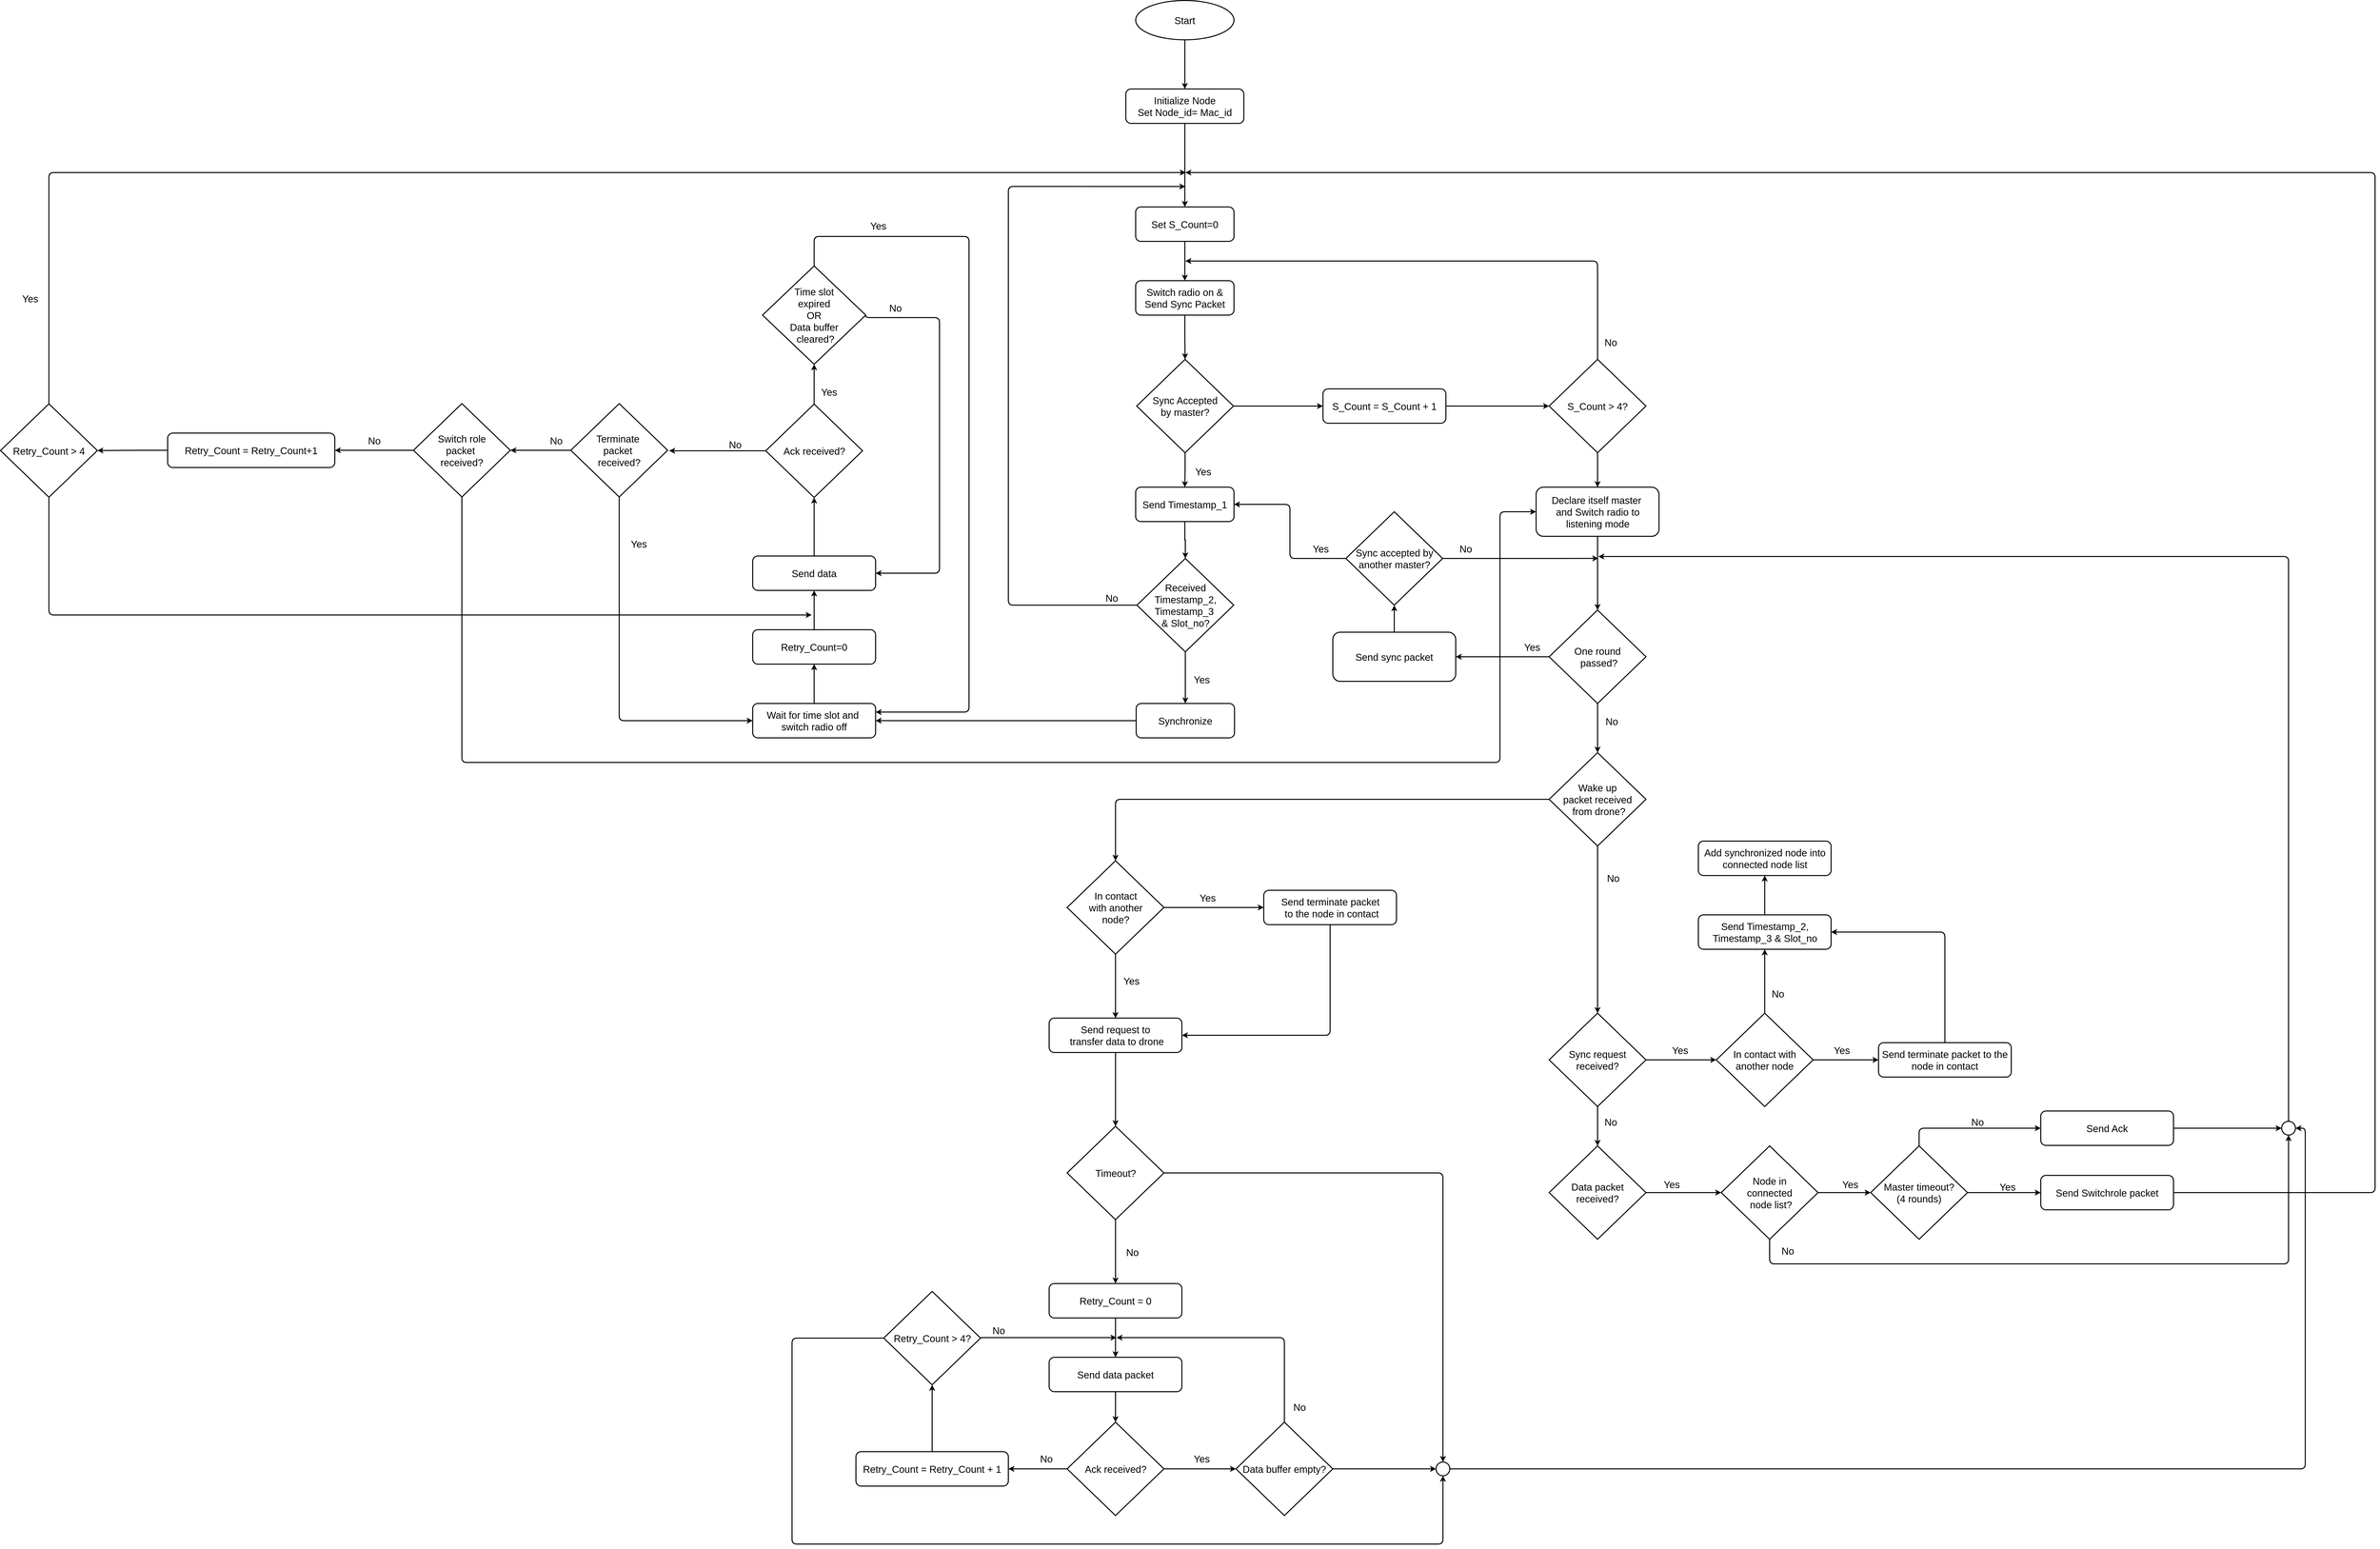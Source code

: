 <mxfile version="13.0.6" type="device"><diagram id="C5RBs43oDa-KdzZeNtuy" name="Page-1"><mxGraphModel dx="8268" dy="4409" grid="1" gridSize="10" guides="1" tooltips="1" connect="1" arrows="1" fold="1" page="1" pageScale="1" pageWidth="827" pageHeight="1169" math="0" shadow="0"><root><mxCell id="WIyWlLk6GJQsqaUBKTNV-0"/><mxCell id="WIyWlLk6GJQsqaUBKTNV-1" parent="WIyWlLk6GJQsqaUBKTNV-0"/><mxCell id="lYRoLTECmSZ8CpcVwoX6-10" style="edgeStyle=orthogonalEdgeStyle;rounded=0;orthogonalLoop=1;jettySize=auto;html=1;exitX=0.5;exitY=1;exitDx=0;exitDy=0;strokeWidth=2;fontSize=20;" edge="1" parent="WIyWlLk6GJQsqaUBKTNV-1" source="lYRoLTECmSZ8CpcVwoX6-0" target="lYRoLTECmSZ8CpcVwoX6-1"><mxGeometry relative="1" as="geometry"/></mxCell><mxCell id="lYRoLTECmSZ8CpcVwoX6-0" value="Start" style="ellipse;whiteSpace=wrap;html=1;fontSize=20;strokeWidth=2;" vertex="1" parent="WIyWlLk6GJQsqaUBKTNV-1"><mxGeometry x="159" y="-170" width="200" height="80" as="geometry"/></mxCell><mxCell id="lYRoLTECmSZ8CpcVwoX6-3" value="" style="edgeStyle=orthogonalEdgeStyle;rounded=0;orthogonalLoop=1;jettySize=auto;html=1;strokeWidth=2;fontSize=20;" edge="1" parent="WIyWlLk6GJQsqaUBKTNV-1" source="lYRoLTECmSZ8CpcVwoX6-1" target="lYRoLTECmSZ8CpcVwoX6-2"><mxGeometry relative="1" as="geometry"/></mxCell><mxCell id="lYRoLTECmSZ8CpcVwoX6-1" value="Initialize Node&lt;br&gt;Set Node_id= Mac_id" style="rounded=1;whiteSpace=wrap;html=1;strokeWidth=2;fontSize=20;" vertex="1" parent="WIyWlLk6GJQsqaUBKTNV-1"><mxGeometry x="139" y="10" width="240" height="70" as="geometry"/></mxCell><mxCell id="lYRoLTECmSZ8CpcVwoX6-5" value="" style="edgeStyle=orthogonalEdgeStyle;rounded=0;orthogonalLoop=1;jettySize=auto;html=1;strokeWidth=2;fontSize=20;" edge="1" parent="WIyWlLk6GJQsqaUBKTNV-1" source="lYRoLTECmSZ8CpcVwoX6-2" target="lYRoLTECmSZ8CpcVwoX6-4"><mxGeometry relative="1" as="geometry"/></mxCell><mxCell id="lYRoLTECmSZ8CpcVwoX6-2" value="Set S_Count=0" style="rounded=1;whiteSpace=wrap;html=1;strokeWidth=2;fontSize=20;" vertex="1" parent="WIyWlLk6GJQsqaUBKTNV-1"><mxGeometry x="159" y="250" width="200" height="70" as="geometry"/></mxCell><mxCell id="lYRoLTECmSZ8CpcVwoX6-9" style="edgeStyle=orthogonalEdgeStyle;rounded=0;orthogonalLoop=1;jettySize=auto;html=1;exitX=0.5;exitY=1;exitDx=0;exitDy=0;entryX=0.5;entryY=0;entryDx=0;entryDy=0;strokeWidth=2;fontSize=20;" edge="1" parent="WIyWlLk6GJQsqaUBKTNV-1" source="lYRoLTECmSZ8CpcVwoX6-4" target="lYRoLTECmSZ8CpcVwoX6-6"><mxGeometry relative="1" as="geometry"/></mxCell><mxCell id="lYRoLTECmSZ8CpcVwoX6-4" value="Switch radio on &amp;amp;&lt;br&gt;Send Sync Packet" style="rounded=1;whiteSpace=wrap;html=1;strokeWidth=2;fontSize=20;" vertex="1" parent="WIyWlLk6GJQsqaUBKTNV-1"><mxGeometry x="159" y="400" width="200" height="70" as="geometry"/></mxCell><mxCell id="lYRoLTECmSZ8CpcVwoX6-11" style="edgeStyle=orthogonalEdgeStyle;rounded=0;orthogonalLoop=1;jettySize=auto;html=1;exitX=0.5;exitY=1;exitDx=0;exitDy=0;strokeWidth=2;fontSize=20;" edge="1" parent="WIyWlLk6GJQsqaUBKTNV-1" source="lYRoLTECmSZ8CpcVwoX6-6" target="lYRoLTECmSZ8CpcVwoX6-7"><mxGeometry relative="1" as="geometry"/></mxCell><mxCell id="lYRoLTECmSZ8CpcVwoX6-21" style="edgeStyle=orthogonalEdgeStyle;rounded=1;orthogonalLoop=1;jettySize=auto;html=1;exitX=1;exitY=0.5;exitDx=0;exitDy=0;entryX=0;entryY=0.5;entryDx=0;entryDy=0;strokeWidth=2;fontSize=20;" edge="1" parent="WIyWlLk6GJQsqaUBKTNV-1" source="lYRoLTECmSZ8CpcVwoX6-6" target="lYRoLTECmSZ8CpcVwoX6-20"><mxGeometry relative="1" as="geometry"/></mxCell><mxCell id="lYRoLTECmSZ8CpcVwoX6-6" value="Sync Accepted &lt;br&gt;by master?" style="rhombus;whiteSpace=wrap;html=1;strokeWidth=2;fontSize=20;" vertex="1" parent="WIyWlLk6GJQsqaUBKTNV-1"><mxGeometry x="161" y="560" width="197" height="190" as="geometry"/></mxCell><mxCell id="lYRoLTECmSZ8CpcVwoX6-12" style="edgeStyle=orthogonalEdgeStyle;rounded=0;orthogonalLoop=1;jettySize=auto;html=1;exitX=0.5;exitY=1;exitDx=0;exitDy=0;strokeWidth=2;fontSize=20;" edge="1" parent="WIyWlLk6GJQsqaUBKTNV-1" source="lYRoLTECmSZ8CpcVwoX6-7" target="lYRoLTECmSZ8CpcVwoX6-8"><mxGeometry relative="1" as="geometry"/></mxCell><mxCell id="lYRoLTECmSZ8CpcVwoX6-7" value="Send Timestamp_1" style="rounded=1;whiteSpace=wrap;html=1;strokeWidth=2;fontSize=20;" vertex="1" parent="WIyWlLk6GJQsqaUBKTNV-1"><mxGeometry x="159" y="820" width="200" height="70" as="geometry"/></mxCell><mxCell id="lYRoLTECmSZ8CpcVwoX6-17" style="edgeStyle=orthogonalEdgeStyle;rounded=1;orthogonalLoop=1;jettySize=auto;html=1;exitX=0.5;exitY=1;exitDx=0;exitDy=0;entryX=0.5;entryY=0;entryDx=0;entryDy=0;strokeWidth=2;fontSize=20;" edge="1" parent="WIyWlLk6GJQsqaUBKTNV-1" source="lYRoLTECmSZ8CpcVwoX6-8" target="lYRoLTECmSZ8CpcVwoX6-16"><mxGeometry relative="1" as="geometry"/></mxCell><mxCell id="lYRoLTECmSZ8CpcVwoX6-47" style="edgeStyle=orthogonalEdgeStyle;rounded=1;orthogonalLoop=1;jettySize=auto;html=1;exitX=0;exitY=0.5;exitDx=0;exitDy=0;strokeWidth=2;fontSize=20;" edge="1" parent="WIyWlLk6GJQsqaUBKTNV-1" source="lYRoLTECmSZ8CpcVwoX6-8"><mxGeometry relative="1" as="geometry"><mxPoint x="260" y="208.333" as="targetPoint"/><Array as="points"><mxPoint x="-100" y="1060"/><mxPoint x="-100" y="208"/></Array></mxGeometry></mxCell><mxCell id="lYRoLTECmSZ8CpcVwoX6-8" value="Received Timestamp_2,&lt;br&gt;Timestamp_3&amp;nbsp;&lt;br&gt;&amp;amp; Slot_no?" style="rhombus;whiteSpace=wrap;html=1;strokeWidth=2;fontSize=20;" vertex="1" parent="WIyWlLk6GJQsqaUBKTNV-1"><mxGeometry x="161.5" y="965" width="197" height="190" as="geometry"/></mxCell><mxCell id="lYRoLTECmSZ8CpcVwoX6-14" value="No" style="text;html=1;align=center;verticalAlign=middle;resizable=0;points=[];autosize=1;fontSize=20;" vertex="1" parent="WIyWlLk6GJQsqaUBKTNV-1"><mxGeometry x="90" y="1030" width="40" height="30" as="geometry"/></mxCell><mxCell id="lYRoLTECmSZ8CpcVwoX6-29" style="edgeStyle=orthogonalEdgeStyle;rounded=1;orthogonalLoop=1;jettySize=auto;html=1;exitX=0;exitY=0.5;exitDx=0;exitDy=0;entryX=1;entryY=0.5;entryDx=0;entryDy=0;strokeWidth=2;fontSize=20;" edge="1" parent="WIyWlLk6GJQsqaUBKTNV-1" source="lYRoLTECmSZ8CpcVwoX6-16" target="lYRoLTECmSZ8CpcVwoX6-28"><mxGeometry relative="1" as="geometry"/></mxCell><mxCell id="lYRoLTECmSZ8CpcVwoX6-16" value="Synchronize" style="rounded=1;whiteSpace=wrap;html=1;strokeWidth=2;fontSize=20;" vertex="1" parent="WIyWlLk6GJQsqaUBKTNV-1"><mxGeometry x="160" y="1260" width="200" height="70" as="geometry"/></mxCell><mxCell id="lYRoLTECmSZ8CpcVwoX6-18" value="Yes" style="text;html=1;align=center;verticalAlign=middle;resizable=0;points=[];autosize=1;fontSize=20;" vertex="1" parent="WIyWlLk6GJQsqaUBKTNV-1"><mxGeometry x="268" y="1196" width="50" height="30" as="geometry"/></mxCell><mxCell id="lYRoLTECmSZ8CpcVwoX6-19" value="Yes" style="text;html=1;align=center;verticalAlign=middle;resizable=0;points=[];autosize=1;fontSize=20;" vertex="1" parent="WIyWlLk6GJQsqaUBKTNV-1"><mxGeometry x="271" y="773" width="50" height="30" as="geometry"/></mxCell><mxCell id="lYRoLTECmSZ8CpcVwoX6-23" style="edgeStyle=orthogonalEdgeStyle;rounded=1;orthogonalLoop=1;jettySize=auto;html=1;exitX=1;exitY=0.5;exitDx=0;exitDy=0;strokeWidth=2;fontSize=20;" edge="1" parent="WIyWlLk6GJQsqaUBKTNV-1" source="lYRoLTECmSZ8CpcVwoX6-20" target="lYRoLTECmSZ8CpcVwoX6-22"><mxGeometry relative="1" as="geometry"/></mxCell><mxCell id="lYRoLTECmSZ8CpcVwoX6-20" value="S_Count = S_Count + 1" style="rounded=1;whiteSpace=wrap;html=1;strokeWidth=2;fontSize=20;" vertex="1" parent="WIyWlLk6GJQsqaUBKTNV-1"><mxGeometry x="540" y="620" width="250" height="70" as="geometry"/></mxCell><mxCell id="lYRoLTECmSZ8CpcVwoX6-24" style="edgeStyle=orthogonalEdgeStyle;rounded=1;orthogonalLoop=1;jettySize=auto;html=1;exitX=0.5;exitY=0;exitDx=0;exitDy=0;strokeWidth=2;fontSize=20;" edge="1" parent="WIyWlLk6GJQsqaUBKTNV-1" source="lYRoLTECmSZ8CpcVwoX6-22"><mxGeometry relative="1" as="geometry"><mxPoint x="260" y="360" as="targetPoint"/><Array as="points"><mxPoint x="1099" y="360"/></Array></mxGeometry></mxCell><mxCell id="lYRoLTECmSZ8CpcVwoX6-27" style="edgeStyle=orthogonalEdgeStyle;rounded=1;orthogonalLoop=1;jettySize=auto;html=1;exitX=0.5;exitY=1;exitDx=0;exitDy=0;strokeWidth=2;fontSize=20;" edge="1" parent="WIyWlLk6GJQsqaUBKTNV-1" source="lYRoLTECmSZ8CpcVwoX6-22" target="lYRoLTECmSZ8CpcVwoX6-26"><mxGeometry relative="1" as="geometry"/></mxCell><mxCell id="lYRoLTECmSZ8CpcVwoX6-22" value="S_Count &amp;gt; 4?" style="rhombus;whiteSpace=wrap;html=1;strokeWidth=2;fontSize=20;" vertex="1" parent="WIyWlLk6GJQsqaUBKTNV-1"><mxGeometry x="1000" y="560" width="197" height="190" as="geometry"/></mxCell><mxCell id="lYRoLTECmSZ8CpcVwoX6-25" value="No" style="text;html=1;align=center;verticalAlign=middle;resizable=0;points=[];autosize=1;fontSize=20;" vertex="1" parent="WIyWlLk6GJQsqaUBKTNV-1"><mxGeometry x="1105" y="510" width="40" height="30" as="geometry"/></mxCell><mxCell id="lYRoLTECmSZ8CpcVwoX6-62" style="edgeStyle=orthogonalEdgeStyle;rounded=1;orthogonalLoop=1;jettySize=auto;html=1;exitX=0.5;exitY=1;exitDx=0;exitDy=0;strokeWidth=2;fontSize=20;" edge="1" parent="WIyWlLk6GJQsqaUBKTNV-1" source="lYRoLTECmSZ8CpcVwoX6-26" target="lYRoLTECmSZ8CpcVwoX6-61"><mxGeometry relative="1" as="geometry"/></mxCell><mxCell id="lYRoLTECmSZ8CpcVwoX6-26" value="Declare itself master&amp;nbsp;&lt;br&gt;and Switch radio to listening mode" style="rounded=1;whiteSpace=wrap;html=1;strokeWidth=2;fontSize=20;" vertex="1" parent="WIyWlLk6GJQsqaUBKTNV-1"><mxGeometry x="973.5" y="820" width="250" height="100" as="geometry"/></mxCell><mxCell id="lYRoLTECmSZ8CpcVwoX6-31" value="" style="edgeStyle=orthogonalEdgeStyle;rounded=1;orthogonalLoop=1;jettySize=auto;html=1;strokeWidth=2;fontSize=20;" edge="1" parent="WIyWlLk6GJQsqaUBKTNV-1" source="lYRoLTECmSZ8CpcVwoX6-28" target="lYRoLTECmSZ8CpcVwoX6-30"><mxGeometry relative="1" as="geometry"/></mxCell><mxCell id="lYRoLTECmSZ8CpcVwoX6-28" value="Wait for time slot and&amp;nbsp;&lt;br&gt;switch radio off" style="rounded=1;whiteSpace=wrap;html=1;strokeWidth=2;fontSize=20;" vertex="1" parent="WIyWlLk6GJQsqaUBKTNV-1"><mxGeometry x="-620" y="1260" width="250" height="70" as="geometry"/></mxCell><mxCell id="lYRoLTECmSZ8CpcVwoX6-33" value="" style="edgeStyle=orthogonalEdgeStyle;rounded=1;orthogonalLoop=1;jettySize=auto;html=1;strokeWidth=2;fontSize=20;" edge="1" parent="WIyWlLk6GJQsqaUBKTNV-1" source="lYRoLTECmSZ8CpcVwoX6-30" target="lYRoLTECmSZ8CpcVwoX6-32"><mxGeometry relative="1" as="geometry"/></mxCell><mxCell id="lYRoLTECmSZ8CpcVwoX6-30" value="Retry_Count=0" style="rounded=1;whiteSpace=wrap;html=1;strokeWidth=2;fontSize=20;" vertex="1" parent="WIyWlLk6GJQsqaUBKTNV-1"><mxGeometry x="-620" y="1110" width="250" height="70" as="geometry"/></mxCell><mxCell id="lYRoLTECmSZ8CpcVwoX6-35" style="edgeStyle=orthogonalEdgeStyle;rounded=1;orthogonalLoop=1;jettySize=auto;html=1;exitX=0.5;exitY=0;exitDx=0;exitDy=0;entryX=0.5;entryY=1;entryDx=0;entryDy=0;strokeWidth=2;fontSize=20;" edge="1" parent="WIyWlLk6GJQsqaUBKTNV-1" source="lYRoLTECmSZ8CpcVwoX6-32" target="lYRoLTECmSZ8CpcVwoX6-34"><mxGeometry relative="1" as="geometry"/></mxCell><mxCell id="lYRoLTECmSZ8CpcVwoX6-32" value="Send data" style="rounded=1;whiteSpace=wrap;html=1;strokeWidth=2;fontSize=20;" vertex="1" parent="WIyWlLk6GJQsqaUBKTNV-1"><mxGeometry x="-620" y="960" width="250" height="70" as="geometry"/></mxCell><mxCell id="lYRoLTECmSZ8CpcVwoX6-37" value="" style="edgeStyle=orthogonalEdgeStyle;rounded=1;orthogonalLoop=1;jettySize=auto;html=1;strokeWidth=2;fontSize=20;" edge="1" parent="WIyWlLk6GJQsqaUBKTNV-1" source="lYRoLTECmSZ8CpcVwoX6-34" target="lYRoLTECmSZ8CpcVwoX6-36"><mxGeometry relative="1" as="geometry"/></mxCell><mxCell id="lYRoLTECmSZ8CpcVwoX6-57" style="edgeStyle=orthogonalEdgeStyle;rounded=1;orthogonalLoop=1;jettySize=auto;html=1;exitX=0;exitY=0.5;exitDx=0;exitDy=0;strokeWidth=2;fontSize=20;" edge="1" parent="WIyWlLk6GJQsqaUBKTNV-1" source="lYRoLTECmSZ8CpcVwoX6-34"><mxGeometry relative="1" as="geometry"><mxPoint x="-790" y="746" as="targetPoint"/></mxGeometry></mxCell><mxCell id="lYRoLTECmSZ8CpcVwoX6-34" value="Ack received?" style="rhombus;whiteSpace=wrap;html=1;strokeWidth=2;fontSize=20;" vertex="1" parent="WIyWlLk6GJQsqaUBKTNV-1"><mxGeometry x="-593.5" y="651" width="197" height="190" as="geometry"/></mxCell><mxCell id="lYRoLTECmSZ8CpcVwoX6-42" style="edgeStyle=orthogonalEdgeStyle;rounded=1;orthogonalLoop=1;jettySize=auto;html=1;exitX=1;exitY=0.5;exitDx=0;exitDy=0;entryX=1;entryY=0.5;entryDx=0;entryDy=0;strokeWidth=2;fontSize=20;" edge="1" parent="WIyWlLk6GJQsqaUBKTNV-1" source="lYRoLTECmSZ8CpcVwoX6-36" target="lYRoLTECmSZ8CpcVwoX6-32"><mxGeometry relative="1" as="geometry"><Array as="points"><mxPoint x="-240" y="475"/><mxPoint x="-240" y="995"/></Array></mxGeometry></mxCell><mxCell id="lYRoLTECmSZ8CpcVwoX6-49" style="edgeStyle=orthogonalEdgeStyle;rounded=1;orthogonalLoop=1;jettySize=auto;html=1;exitX=0.5;exitY=0;exitDx=0;exitDy=0;strokeWidth=2;fontSize=20;entryX=1;entryY=0.25;entryDx=0;entryDy=0;" edge="1" parent="WIyWlLk6GJQsqaUBKTNV-1" source="lYRoLTECmSZ8CpcVwoX6-36" target="lYRoLTECmSZ8CpcVwoX6-28"><mxGeometry relative="1" as="geometry"><mxPoint x="30" y="500" as="targetPoint"/><Array as="points"><mxPoint x="-495" y="310"/><mxPoint x="-180" y="310"/><mxPoint x="-180" y="1278"/></Array></mxGeometry></mxCell><mxCell id="lYRoLTECmSZ8CpcVwoX6-36" value="Time slot &lt;br&gt;expired&lt;br&gt;OR&lt;br&gt;Data buffer&lt;br&gt;&amp;nbsp;cleared?" style="rhombus;whiteSpace=wrap;html=1;strokeWidth=2;fontSize=20;" vertex="1" parent="WIyWlLk6GJQsqaUBKTNV-1"><mxGeometry x="-600" y="370" width="210" height="200" as="geometry"/></mxCell><mxCell id="lYRoLTECmSZ8CpcVwoX6-41" style="edgeStyle=orthogonalEdgeStyle;rounded=1;orthogonalLoop=1;jettySize=auto;html=1;exitX=0;exitY=0.5;exitDx=0;exitDy=0;entryX=1;entryY=0.5;entryDx=0;entryDy=0;strokeWidth=2;fontSize=20;" edge="1" parent="WIyWlLk6GJQsqaUBKTNV-1" source="lYRoLTECmSZ8CpcVwoX6-38" target="lYRoLTECmSZ8CpcVwoX6-40"><mxGeometry relative="1" as="geometry"/></mxCell><mxCell id="lYRoLTECmSZ8CpcVwoX6-38" value="Retry_Count = Retry_Count+1" style="rounded=1;whiteSpace=wrap;html=1;strokeWidth=2;fontSize=20;" vertex="1" parent="WIyWlLk6GJQsqaUBKTNV-1"><mxGeometry x="-1810" y="710" width="340" height="70" as="geometry"/></mxCell><mxCell id="lYRoLTECmSZ8CpcVwoX6-51" style="edgeStyle=orthogonalEdgeStyle;rounded=1;orthogonalLoop=1;jettySize=auto;html=1;exitX=0.5;exitY=1;exitDx=0;exitDy=0;strokeWidth=2;fontSize=20;" edge="1" parent="WIyWlLk6GJQsqaUBKTNV-1" source="lYRoLTECmSZ8CpcVwoX6-40"><mxGeometry relative="1" as="geometry"><mxPoint x="-500" y="1080" as="targetPoint"/><Array as="points"><mxPoint x="-2052" y="1080"/></Array></mxGeometry></mxCell><mxCell id="lYRoLTECmSZ8CpcVwoX6-110" style="edgeStyle=orthogonalEdgeStyle;rounded=1;orthogonalLoop=1;jettySize=auto;html=1;exitX=0.5;exitY=0;exitDx=0;exitDy=0;strokeWidth=2;fontSize=20;" edge="1" parent="WIyWlLk6GJQsqaUBKTNV-1" source="lYRoLTECmSZ8CpcVwoX6-40"><mxGeometry relative="1" as="geometry"><mxPoint x="261" y="180" as="targetPoint"/><Array as="points"><mxPoint x="-2052" y="180"/></Array></mxGeometry></mxCell><mxCell id="lYRoLTECmSZ8CpcVwoX6-40" value="Retry_Count &amp;gt; 4" style="rhombus;whiteSpace=wrap;html=1;strokeWidth=2;fontSize=20;" vertex="1" parent="WIyWlLk6GJQsqaUBKTNV-1"><mxGeometry x="-2150" y="650.5" width="197" height="190" as="geometry"/></mxCell><mxCell id="lYRoLTECmSZ8CpcVwoX6-43" value="No" style="text;html=1;align=center;verticalAlign=middle;resizable=0;points=[];autosize=1;fontSize=20;" vertex="1" parent="WIyWlLk6GJQsqaUBKTNV-1"><mxGeometry x="-350" y="440" width="40" height="30" as="geometry"/></mxCell><mxCell id="lYRoLTECmSZ8CpcVwoX6-44" value="Yes" style="text;html=1;align=center;verticalAlign=middle;resizable=0;points=[];autosize=1;fontSize=20;" vertex="1" parent="WIyWlLk6GJQsqaUBKTNV-1"><mxGeometry x="-490" y="611" width="50" height="30" as="geometry"/></mxCell><mxCell id="lYRoLTECmSZ8CpcVwoX6-45" value="No" style="text;html=1;align=center;verticalAlign=middle;resizable=0;points=[];autosize=1;fontSize=20;" vertex="1" parent="WIyWlLk6GJQsqaUBKTNV-1"><mxGeometry x="-676" y="718" width="40" height="30" as="geometry"/></mxCell><mxCell id="lYRoLTECmSZ8CpcVwoX6-48" value="Yes" style="text;html=1;align=center;verticalAlign=middle;resizable=0;points=[];autosize=1;fontSize=20;" vertex="1" parent="WIyWlLk6GJQsqaUBKTNV-1"><mxGeometry x="-2115" y="420.5" width="50" height="30" as="geometry"/></mxCell><mxCell id="lYRoLTECmSZ8CpcVwoX6-50" value="Yes" style="text;html=1;align=center;verticalAlign=middle;resizable=0;points=[];autosize=1;fontSize=20;" vertex="1" parent="WIyWlLk6GJQsqaUBKTNV-1"><mxGeometry x="-390" y="273" width="50" height="30" as="geometry"/></mxCell><mxCell id="lYRoLTECmSZ8CpcVwoX6-56" style="edgeStyle=orthogonalEdgeStyle;rounded=1;orthogonalLoop=1;jettySize=auto;html=1;exitX=0.5;exitY=1;exitDx=0;exitDy=0;entryX=0;entryY=0.5;entryDx=0;entryDy=0;strokeWidth=2;fontSize=20;" edge="1" parent="WIyWlLk6GJQsqaUBKTNV-1" source="lYRoLTECmSZ8CpcVwoX6-55" target="lYRoLTECmSZ8CpcVwoX6-28"><mxGeometry relative="1" as="geometry"/></mxCell><mxCell id="lYRoLTECmSZ8CpcVwoX6-145" value="" style="edgeStyle=orthogonalEdgeStyle;rounded=1;orthogonalLoop=1;jettySize=auto;html=1;strokeWidth=2;fontSize=20;" edge="1" parent="WIyWlLk6GJQsqaUBKTNV-1" source="lYRoLTECmSZ8CpcVwoX6-55" target="lYRoLTECmSZ8CpcVwoX6-144"><mxGeometry relative="1" as="geometry"/></mxCell><mxCell id="lYRoLTECmSZ8CpcVwoX6-55" value="Terminate&amp;nbsp;&lt;br&gt;packet&amp;nbsp;&lt;br&gt;received?" style="rhombus;whiteSpace=wrap;html=1;strokeWidth=2;fontSize=20;" vertex="1" parent="WIyWlLk6GJQsqaUBKTNV-1"><mxGeometry x="-990" y="650" width="197" height="190" as="geometry"/></mxCell><mxCell id="lYRoLTECmSZ8CpcVwoX6-146" style="edgeStyle=orthogonalEdgeStyle;rounded=1;orthogonalLoop=1;jettySize=auto;html=1;exitX=0;exitY=0.5;exitDx=0;exitDy=0;strokeWidth=2;fontSize=20;" edge="1" parent="WIyWlLk6GJQsqaUBKTNV-1" source="lYRoLTECmSZ8CpcVwoX6-144" target="lYRoLTECmSZ8CpcVwoX6-38"><mxGeometry relative="1" as="geometry"/></mxCell><mxCell id="lYRoLTECmSZ8CpcVwoX6-148" style="edgeStyle=orthogonalEdgeStyle;rounded=1;orthogonalLoop=1;jettySize=auto;html=1;exitX=0.5;exitY=1;exitDx=0;exitDy=0;entryX=0;entryY=0.5;entryDx=0;entryDy=0;strokeWidth=2;fontSize=20;" edge="1" parent="WIyWlLk6GJQsqaUBKTNV-1" source="lYRoLTECmSZ8CpcVwoX6-144" target="lYRoLTECmSZ8CpcVwoX6-26"><mxGeometry relative="1" as="geometry"><Array as="points"><mxPoint x="-1211" y="1380"/><mxPoint x="900" y="1380"/><mxPoint x="900" y="870"/></Array></mxGeometry></mxCell><mxCell id="lYRoLTECmSZ8CpcVwoX6-144" value="Switch role&lt;br&gt;packet&amp;nbsp;&lt;br&gt;received?" style="rhombus;whiteSpace=wrap;html=1;strokeWidth=2;fontSize=20;" vertex="1" parent="WIyWlLk6GJQsqaUBKTNV-1"><mxGeometry x="-1310" y="650" width="197" height="190" as="geometry"/></mxCell><mxCell id="lYRoLTECmSZ8CpcVwoX6-59" value="No" style="text;html=1;align=center;verticalAlign=middle;resizable=0;points=[];autosize=1;fontSize=20;" vertex="1" parent="WIyWlLk6GJQsqaUBKTNV-1"><mxGeometry x="-1040" y="710" width="40" height="30" as="geometry"/></mxCell><mxCell id="lYRoLTECmSZ8CpcVwoX6-60" value="Yes" style="text;html=1;align=center;verticalAlign=middle;resizable=0;points=[];autosize=1;fontSize=20;" vertex="1" parent="WIyWlLk6GJQsqaUBKTNV-1"><mxGeometry x="-877" y="920" width="50" height="30" as="geometry"/></mxCell><mxCell id="lYRoLTECmSZ8CpcVwoX6-72" style="edgeStyle=orthogonalEdgeStyle;rounded=1;orthogonalLoop=1;jettySize=auto;html=1;exitX=0;exitY=0.5;exitDx=0;exitDy=0;strokeWidth=2;fontSize=20;" edge="1" parent="WIyWlLk6GJQsqaUBKTNV-1" source="lYRoLTECmSZ8CpcVwoX6-61" target="lYRoLTECmSZ8CpcVwoX6-70"><mxGeometry relative="1" as="geometry"/></mxCell><mxCell id="lYRoLTECmSZ8CpcVwoX6-99" style="edgeStyle=orthogonalEdgeStyle;rounded=1;orthogonalLoop=1;jettySize=auto;html=1;exitX=0.5;exitY=1;exitDx=0;exitDy=0;strokeWidth=2;fontSize=20;" edge="1" parent="WIyWlLk6GJQsqaUBKTNV-1" source="lYRoLTECmSZ8CpcVwoX6-61" target="lYRoLTECmSZ8CpcVwoX6-98"><mxGeometry relative="1" as="geometry"/></mxCell><mxCell id="lYRoLTECmSZ8CpcVwoX6-61" value="One round&lt;br&gt;&amp;nbsp;passed?" style="rhombus;whiteSpace=wrap;html=1;strokeWidth=2;fontSize=20;" vertex="1" parent="WIyWlLk6GJQsqaUBKTNV-1"><mxGeometry x="1000" y="1070" width="197" height="190" as="geometry"/></mxCell><mxCell id="lYRoLTECmSZ8CpcVwoX6-67" value="" style="edgeStyle=orthogonalEdgeStyle;rounded=1;orthogonalLoop=1;jettySize=auto;html=1;strokeWidth=2;fontSize=20;" edge="1" parent="WIyWlLk6GJQsqaUBKTNV-1" source="lYRoLTECmSZ8CpcVwoX6-64" target="lYRoLTECmSZ8CpcVwoX6-66"><mxGeometry relative="1" as="geometry"/></mxCell><mxCell id="lYRoLTECmSZ8CpcVwoX6-80" style="edgeStyle=orthogonalEdgeStyle;rounded=1;orthogonalLoop=1;jettySize=auto;html=1;exitX=1;exitY=0.5;exitDx=0;exitDy=0;entryX=0;entryY=0.5;entryDx=0;entryDy=0;strokeWidth=2;fontSize=20;" edge="1" parent="WIyWlLk6GJQsqaUBKTNV-1" source="lYRoLTECmSZ8CpcVwoX6-64" target="lYRoLTECmSZ8CpcVwoX6-79"><mxGeometry relative="1" as="geometry"/></mxCell><mxCell id="lYRoLTECmSZ8CpcVwoX6-64" value="Sync request received?" style="rhombus;whiteSpace=wrap;html=1;strokeWidth=2;fontSize=20;" vertex="1" parent="WIyWlLk6GJQsqaUBKTNV-1"><mxGeometry x="1000" y="1890" width="197" height="190" as="geometry"/></mxCell><mxCell id="lYRoLTECmSZ8CpcVwoX6-114" style="edgeStyle=orthogonalEdgeStyle;rounded=1;orthogonalLoop=1;jettySize=auto;html=1;exitX=1;exitY=0.5;exitDx=0;exitDy=0;entryX=0;entryY=0.5;entryDx=0;entryDy=0;strokeWidth=2;fontSize=20;" edge="1" parent="WIyWlLk6GJQsqaUBKTNV-1" source="lYRoLTECmSZ8CpcVwoX6-66" target="lYRoLTECmSZ8CpcVwoX6-113"><mxGeometry relative="1" as="geometry"/></mxCell><mxCell id="lYRoLTECmSZ8CpcVwoX6-66" value="Data packet received?" style="rhombus;whiteSpace=wrap;html=1;strokeWidth=2;fontSize=20;" vertex="1" parent="WIyWlLk6GJQsqaUBKTNV-1"><mxGeometry x="1000" y="2160" width="197" height="190" as="geometry"/></mxCell><mxCell id="lYRoLTECmSZ8CpcVwoX6-73" style="edgeStyle=orthogonalEdgeStyle;rounded=1;orthogonalLoop=1;jettySize=auto;html=1;exitX=0.5;exitY=0;exitDx=0;exitDy=0;entryX=0.5;entryY=1;entryDx=0;entryDy=0;strokeWidth=2;fontSize=20;" edge="1" parent="WIyWlLk6GJQsqaUBKTNV-1" source="lYRoLTECmSZ8CpcVwoX6-70" target="lYRoLTECmSZ8CpcVwoX6-71"><mxGeometry relative="1" as="geometry"/></mxCell><mxCell id="lYRoLTECmSZ8CpcVwoX6-70" value="Send sync packet" style="rounded=1;whiteSpace=wrap;html=1;strokeWidth=2;fontSize=20;" vertex="1" parent="WIyWlLk6GJQsqaUBKTNV-1"><mxGeometry x="560" y="1115" width="250" height="100" as="geometry"/></mxCell><mxCell id="lYRoLTECmSZ8CpcVwoX6-74" style="edgeStyle=orthogonalEdgeStyle;rounded=1;orthogonalLoop=1;jettySize=auto;html=1;exitX=1;exitY=0.5;exitDx=0;exitDy=0;strokeWidth=2;fontSize=20;" edge="1" parent="WIyWlLk6GJQsqaUBKTNV-1" source="lYRoLTECmSZ8CpcVwoX6-71"><mxGeometry relative="1" as="geometry"><mxPoint x="1100" y="964.882" as="targetPoint"/></mxGeometry></mxCell><mxCell id="lYRoLTECmSZ8CpcVwoX6-76" style="edgeStyle=orthogonalEdgeStyle;rounded=1;orthogonalLoop=1;jettySize=auto;html=1;exitX=0;exitY=0.5;exitDx=0;exitDy=0;strokeWidth=2;fontSize=20;" edge="1" parent="WIyWlLk6GJQsqaUBKTNV-1" source="lYRoLTECmSZ8CpcVwoX6-71" target="lYRoLTECmSZ8CpcVwoX6-7"><mxGeometry relative="1" as="geometry"/></mxCell><mxCell id="lYRoLTECmSZ8CpcVwoX6-71" value="Sync accepted by another master?" style="rhombus;whiteSpace=wrap;html=1;strokeWidth=2;fontSize=20;" vertex="1" parent="WIyWlLk6GJQsqaUBKTNV-1"><mxGeometry x="586.5" y="870" width="197" height="190" as="geometry"/></mxCell><mxCell id="lYRoLTECmSZ8CpcVwoX6-77" value="Yes" style="text;html=1;align=center;verticalAlign=middle;resizable=0;points=[];autosize=1;fontSize=20;" vertex="1" parent="WIyWlLk6GJQsqaUBKTNV-1"><mxGeometry x="510" y="930" width="50" height="30" as="geometry"/></mxCell><mxCell id="lYRoLTECmSZ8CpcVwoX6-78" value="No" style="text;html=1;align=center;verticalAlign=middle;resizable=0;points=[];autosize=1;fontSize=20;" vertex="1" parent="WIyWlLk6GJQsqaUBKTNV-1"><mxGeometry x="810" y="930" width="40" height="30" as="geometry"/></mxCell><mxCell id="lYRoLTECmSZ8CpcVwoX6-86" style="edgeStyle=orthogonalEdgeStyle;rounded=1;orthogonalLoop=1;jettySize=auto;html=1;exitX=0.5;exitY=0;exitDx=0;exitDy=0;strokeWidth=2;fontSize=20;" edge="1" parent="WIyWlLk6GJQsqaUBKTNV-1" source="lYRoLTECmSZ8CpcVwoX6-79" target="lYRoLTECmSZ8CpcVwoX6-81"><mxGeometry relative="1" as="geometry"/></mxCell><mxCell id="lYRoLTECmSZ8CpcVwoX6-89" style="edgeStyle=orthogonalEdgeStyle;rounded=1;orthogonalLoop=1;jettySize=auto;html=1;exitX=1;exitY=0.5;exitDx=0;exitDy=0;strokeWidth=2;fontSize=20;" edge="1" parent="WIyWlLk6GJQsqaUBKTNV-1" source="lYRoLTECmSZ8CpcVwoX6-79" target="lYRoLTECmSZ8CpcVwoX6-88"><mxGeometry relative="1" as="geometry"/></mxCell><mxCell id="lYRoLTECmSZ8CpcVwoX6-79" value="In contact with another node" style="rhombus;whiteSpace=wrap;html=1;strokeWidth=2;fontSize=20;" vertex="1" parent="WIyWlLk6GJQsqaUBKTNV-1"><mxGeometry x="1340" y="1890" width="197" height="190" as="geometry"/></mxCell><mxCell id="lYRoLTECmSZ8CpcVwoX6-150" value="" style="edgeStyle=orthogonalEdgeStyle;rounded=1;orthogonalLoop=1;jettySize=auto;html=1;strokeWidth=2;fontSize=20;" edge="1" parent="WIyWlLk6GJQsqaUBKTNV-1" source="lYRoLTECmSZ8CpcVwoX6-81" target="lYRoLTECmSZ8CpcVwoX6-149"><mxGeometry relative="1" as="geometry"/></mxCell><mxCell id="lYRoLTECmSZ8CpcVwoX6-81" value="Send&amp;nbsp;Timestamp_2,&lt;br&gt;Timestamp_3&amp;nbsp;&amp;amp; Slot_no" style="rounded=1;whiteSpace=wrap;html=1;strokeWidth=2;fontSize=20;" vertex="1" parent="WIyWlLk6GJQsqaUBKTNV-1"><mxGeometry x="1303.5" y="1690" width="270" height="70" as="geometry"/></mxCell><mxCell id="lYRoLTECmSZ8CpcVwoX6-149" value="Add synchronized node into connected node list" style="rounded=1;whiteSpace=wrap;html=1;strokeWidth=2;fontSize=20;" vertex="1" parent="WIyWlLk6GJQsqaUBKTNV-1"><mxGeometry x="1303.5" y="1540" width="270" height="70" as="geometry"/></mxCell><mxCell id="lYRoLTECmSZ8CpcVwoX6-82" value="No" style="text;html=1;align=center;verticalAlign=middle;resizable=0;points=[];autosize=1;fontSize=20;" vertex="1" parent="WIyWlLk6GJQsqaUBKTNV-1"><mxGeometry x="1110" y="1600" width="40" height="30" as="geometry"/></mxCell><mxCell id="lYRoLTECmSZ8CpcVwoX6-83" value="Yes" style="text;html=1;align=center;verticalAlign=middle;resizable=0;points=[];autosize=1;fontSize=20;" vertex="1" parent="WIyWlLk6GJQsqaUBKTNV-1"><mxGeometry x="940" y="1130" width="50" height="30" as="geometry"/></mxCell><mxCell id="lYRoLTECmSZ8CpcVwoX6-84" value="No" style="text;html=1;align=center;verticalAlign=middle;resizable=0;points=[];autosize=1;fontSize=20;" vertex="1" parent="WIyWlLk6GJQsqaUBKTNV-1"><mxGeometry x="1107" y="1281" width="40" height="30" as="geometry"/></mxCell><mxCell id="lYRoLTECmSZ8CpcVwoX6-85" value="Yes" style="text;html=1;align=center;verticalAlign=middle;resizable=0;points=[];autosize=1;fontSize=20;" vertex="1" parent="WIyWlLk6GJQsqaUBKTNV-1"><mxGeometry x="1240.5" y="1950" width="50" height="30" as="geometry"/></mxCell><mxCell id="lYRoLTECmSZ8CpcVwoX6-87" value="No" style="text;html=1;align=center;verticalAlign=middle;resizable=0;points=[];autosize=1;fontSize=20;" vertex="1" parent="WIyWlLk6GJQsqaUBKTNV-1"><mxGeometry x="1445" y="1835" width="40" height="30" as="geometry"/></mxCell><mxCell id="lYRoLTECmSZ8CpcVwoX6-91" style="edgeStyle=orthogonalEdgeStyle;rounded=1;orthogonalLoop=1;jettySize=auto;html=1;exitX=0.5;exitY=0;exitDx=0;exitDy=0;entryX=1;entryY=0.5;entryDx=0;entryDy=0;strokeWidth=2;fontSize=20;" edge="1" parent="WIyWlLk6GJQsqaUBKTNV-1" source="lYRoLTECmSZ8CpcVwoX6-88" target="lYRoLTECmSZ8CpcVwoX6-81"><mxGeometry relative="1" as="geometry"/></mxCell><mxCell id="lYRoLTECmSZ8CpcVwoX6-88" value="Send terminate packet to the node in contact" style="rounded=1;whiteSpace=wrap;html=1;strokeWidth=2;fontSize=20;" vertex="1" parent="WIyWlLk6GJQsqaUBKTNV-1"><mxGeometry x="1670" y="1950" width="270" height="70" as="geometry"/></mxCell><mxCell id="lYRoLTECmSZ8CpcVwoX6-92" value="Yes" style="text;html=1;align=center;verticalAlign=middle;resizable=0;points=[];autosize=1;fontSize=20;" vertex="1" parent="WIyWlLk6GJQsqaUBKTNV-1"><mxGeometry x="1570" y="1950" width="50" height="30" as="geometry"/></mxCell><mxCell id="lYRoLTECmSZ8CpcVwoX6-96" value="Yes" style="text;html=1;align=center;verticalAlign=middle;resizable=0;points=[];autosize=1;fontSize=20;" vertex="1" parent="WIyWlLk6GJQsqaUBKTNV-1"><mxGeometry x="1223.5" y="2223" width="50" height="30" as="geometry"/></mxCell><mxCell id="lYRoLTECmSZ8CpcVwoX6-97" value="No" style="text;html=1;align=center;verticalAlign=middle;resizable=0;points=[];autosize=1;fontSize=20;" vertex="1" parent="WIyWlLk6GJQsqaUBKTNV-1"><mxGeometry x="1105" y="2096" width="40" height="30" as="geometry"/></mxCell><mxCell id="lYRoLTECmSZ8CpcVwoX6-100" style="edgeStyle=orthogonalEdgeStyle;rounded=1;orthogonalLoop=1;jettySize=auto;html=1;exitX=0.5;exitY=1;exitDx=0;exitDy=0;strokeWidth=2;fontSize=20;" edge="1" parent="WIyWlLk6GJQsqaUBKTNV-1" source="lYRoLTECmSZ8CpcVwoX6-98" target="lYRoLTECmSZ8CpcVwoX6-64"><mxGeometry relative="1" as="geometry"/></mxCell><mxCell id="lYRoLTECmSZ8CpcVwoX6-103" value="" style="edgeStyle=orthogonalEdgeStyle;rounded=1;orthogonalLoop=1;jettySize=auto;html=1;strokeWidth=2;fontSize=20;" edge="1" parent="WIyWlLk6GJQsqaUBKTNV-1" source="lYRoLTECmSZ8CpcVwoX6-98" target="lYRoLTECmSZ8CpcVwoX6-102"><mxGeometry relative="1" as="geometry"/></mxCell><mxCell id="lYRoLTECmSZ8CpcVwoX6-98" value="Wake up &lt;br&gt;packet received&lt;br&gt;&amp;nbsp;from drone?" style="rhombus;whiteSpace=wrap;html=1;strokeWidth=2;fontSize=20;" vertex="1" parent="WIyWlLk6GJQsqaUBKTNV-1"><mxGeometry x="1000" y="1360" width="197" height="190" as="geometry"/></mxCell><mxCell id="lYRoLTECmSZ8CpcVwoX6-105" style="edgeStyle=orthogonalEdgeStyle;rounded=1;orthogonalLoop=1;jettySize=auto;html=1;exitX=1;exitY=0.5;exitDx=0;exitDy=0;entryX=0;entryY=0.5;entryDx=0;entryDy=0;strokeWidth=2;fontSize=20;" edge="1" parent="WIyWlLk6GJQsqaUBKTNV-1" source="lYRoLTECmSZ8CpcVwoX6-102" target="lYRoLTECmSZ8CpcVwoX6-101"><mxGeometry relative="1" as="geometry"/></mxCell><mxCell id="lYRoLTECmSZ8CpcVwoX6-151" style="edgeStyle=orthogonalEdgeStyle;rounded=1;orthogonalLoop=1;jettySize=auto;html=1;exitX=0.5;exitY=1;exitDx=0;exitDy=0;strokeWidth=2;fontSize=20;" edge="1" parent="WIyWlLk6GJQsqaUBKTNV-1" source="lYRoLTECmSZ8CpcVwoX6-102" target="lYRoLTECmSZ8CpcVwoX6-107"><mxGeometry relative="1" as="geometry"/></mxCell><mxCell id="lYRoLTECmSZ8CpcVwoX6-102" value="In contact &lt;br&gt;with another &lt;br&gt;node?" style="rhombus;whiteSpace=wrap;html=1;strokeWidth=2;fontSize=20;" vertex="1" parent="WIyWlLk6GJQsqaUBKTNV-1"><mxGeometry x="19.5" y="1580" width="197" height="190" as="geometry"/></mxCell><mxCell id="lYRoLTECmSZ8CpcVwoX6-152" style="edgeStyle=orthogonalEdgeStyle;rounded=1;orthogonalLoop=1;jettySize=auto;html=1;exitX=0.5;exitY=1;exitDx=0;exitDy=0;entryX=1;entryY=0.5;entryDx=0;entryDy=0;strokeWidth=2;fontSize=20;" edge="1" parent="WIyWlLk6GJQsqaUBKTNV-1" source="lYRoLTECmSZ8CpcVwoX6-101" target="lYRoLTECmSZ8CpcVwoX6-107"><mxGeometry relative="1" as="geometry"/></mxCell><mxCell id="lYRoLTECmSZ8CpcVwoX6-101" value="Send terminate packet&lt;br&gt;&amp;nbsp;to the node in contact" style="rounded=1;whiteSpace=wrap;html=1;strokeWidth=2;fontSize=20;" vertex="1" parent="WIyWlLk6GJQsqaUBKTNV-1"><mxGeometry x="419.5" y="1640" width="270" height="70" as="geometry"/></mxCell><mxCell id="lYRoLTECmSZ8CpcVwoX6-106" value="Yes" style="text;html=1;align=center;verticalAlign=middle;resizable=0;points=[];autosize=1;fontSize=20;" vertex="1" parent="WIyWlLk6GJQsqaUBKTNV-1"><mxGeometry x="279.5" y="1640" width="50" height="30" as="geometry"/></mxCell><mxCell id="lYRoLTECmSZ8CpcVwoX6-169" style="edgeStyle=orthogonalEdgeStyle;rounded=1;orthogonalLoop=1;jettySize=auto;html=1;exitX=0.5;exitY=1;exitDx=0;exitDy=0;strokeWidth=2;fontSize=20;" edge="1" parent="WIyWlLk6GJQsqaUBKTNV-1" source="lYRoLTECmSZ8CpcVwoX6-107" target="lYRoLTECmSZ8CpcVwoX6-155"><mxGeometry relative="1" as="geometry"/></mxCell><mxCell id="lYRoLTECmSZ8CpcVwoX6-107" value="Send request to&lt;br&gt;&amp;nbsp;transfer data to drone" style="rounded=1;whiteSpace=wrap;html=1;strokeWidth=2;fontSize=20;" vertex="1" parent="WIyWlLk6GJQsqaUBKTNV-1"><mxGeometry x="-17" y="1900" width="270" height="70" as="geometry"/></mxCell><mxCell id="lYRoLTECmSZ8CpcVwoX6-126" style="edgeStyle=orthogonalEdgeStyle;rounded=1;orthogonalLoop=1;jettySize=auto;html=1;exitX=0.5;exitY=1;exitDx=0;exitDy=0;entryX=0.5;entryY=1;entryDx=0;entryDy=0;strokeWidth=2;fontSize=20;" edge="1" parent="WIyWlLk6GJQsqaUBKTNV-1" source="lYRoLTECmSZ8CpcVwoX6-113" target="lYRoLTECmSZ8CpcVwoX6-121"><mxGeometry relative="1" as="geometry"><Array as="points"><mxPoint x="1448" y="2400"/><mxPoint x="2504" y="2400"/></Array></mxGeometry></mxCell><mxCell id="lYRoLTECmSZ8CpcVwoX6-133" style="edgeStyle=orthogonalEdgeStyle;rounded=1;orthogonalLoop=1;jettySize=auto;html=1;exitX=1;exitY=0.5;exitDx=0;exitDy=0;entryX=0;entryY=0.5;entryDx=0;entryDy=0;strokeWidth=2;fontSize=20;" edge="1" parent="WIyWlLk6GJQsqaUBKTNV-1" source="lYRoLTECmSZ8CpcVwoX6-113" target="lYRoLTECmSZ8CpcVwoX6-132"><mxGeometry relative="1" as="geometry"/></mxCell><mxCell id="lYRoLTECmSZ8CpcVwoX6-113" value="Node in &lt;br&gt;connected&lt;br&gt;&amp;nbsp;node list?" style="rhombus;whiteSpace=wrap;html=1;strokeWidth=2;fontSize=20;" vertex="1" parent="WIyWlLk6GJQsqaUBKTNV-1"><mxGeometry x="1350" y="2160" width="197" height="190" as="geometry"/></mxCell><mxCell id="lYRoLTECmSZ8CpcVwoX6-120" style="edgeStyle=orthogonalEdgeStyle;rounded=1;orthogonalLoop=1;jettySize=auto;html=1;strokeWidth=2;fontSize=20;exitX=0.5;exitY=0;exitDx=0;exitDy=0;" edge="1" parent="WIyWlLk6GJQsqaUBKTNV-1" source="lYRoLTECmSZ8CpcVwoX6-121"><mxGeometry relative="1" as="geometry"><mxPoint x="1100" y="961" as="targetPoint"/><mxPoint x="2138" y="2247" as="sourcePoint"/><Array as="points"><mxPoint x="2504" y="961"/></Array></mxGeometry></mxCell><mxCell id="lYRoLTECmSZ8CpcVwoX6-136" style="edgeStyle=orthogonalEdgeStyle;rounded=1;orthogonalLoop=1;jettySize=auto;html=1;exitX=1;exitY=0.5;exitDx=0;exitDy=0;entryX=0;entryY=0.5;entryDx=0;entryDy=0;strokeWidth=2;fontSize=20;" edge="1" parent="WIyWlLk6GJQsqaUBKTNV-1" source="lYRoLTECmSZ8CpcVwoX6-116" target="lYRoLTECmSZ8CpcVwoX6-121"><mxGeometry relative="1" as="geometry"/></mxCell><mxCell id="lYRoLTECmSZ8CpcVwoX6-116" value="Send Ack" style="rounded=1;whiteSpace=wrap;html=1;strokeWidth=2;fontSize=20;" vertex="1" parent="WIyWlLk6GJQsqaUBKTNV-1"><mxGeometry x="2000" y="2089" width="270" height="70" as="geometry"/></mxCell><mxCell id="lYRoLTECmSZ8CpcVwoX6-121" value="" style="ellipse;whiteSpace=wrap;html=1;aspect=fixed;strokeWidth=2;fontSize=20;" vertex="1" parent="WIyWlLk6GJQsqaUBKTNV-1"><mxGeometry x="2490" y="2110" width="28" height="28" as="geometry"/></mxCell><mxCell id="lYRoLTECmSZ8CpcVwoX6-127" value="Yes" style="text;html=1;align=center;verticalAlign=middle;resizable=0;points=[];autosize=1;fontSize=20;" vertex="1" parent="WIyWlLk6GJQsqaUBKTNV-1"><mxGeometry x="1587" y="2223" width="50" height="30" as="geometry"/></mxCell><mxCell id="lYRoLTECmSZ8CpcVwoX6-128" value="No" style="text;html=1;align=center;verticalAlign=middle;resizable=0;points=[];autosize=1;fontSize=20;" vertex="1" parent="WIyWlLk6GJQsqaUBKTNV-1"><mxGeometry x="1465" y="2358" width="40" height="30" as="geometry"/></mxCell><mxCell id="lYRoLTECmSZ8CpcVwoX6-137" style="edgeStyle=orthogonalEdgeStyle;rounded=1;orthogonalLoop=1;jettySize=auto;html=1;exitX=0.5;exitY=0;exitDx=0;exitDy=0;entryX=0;entryY=0.5;entryDx=0;entryDy=0;strokeWidth=2;fontSize=20;" edge="1" parent="WIyWlLk6GJQsqaUBKTNV-1" source="lYRoLTECmSZ8CpcVwoX6-132" target="lYRoLTECmSZ8CpcVwoX6-116"><mxGeometry relative="1" as="geometry"/></mxCell><mxCell id="lYRoLTECmSZ8CpcVwoX6-140" style="edgeStyle=orthogonalEdgeStyle;rounded=1;orthogonalLoop=1;jettySize=auto;html=1;exitX=1;exitY=0.5;exitDx=0;exitDy=0;entryX=0;entryY=0.5;entryDx=0;entryDy=0;strokeWidth=2;fontSize=20;" edge="1" parent="WIyWlLk6GJQsqaUBKTNV-1" source="lYRoLTECmSZ8CpcVwoX6-132" target="lYRoLTECmSZ8CpcVwoX6-139"><mxGeometry relative="1" as="geometry"/></mxCell><mxCell id="lYRoLTECmSZ8CpcVwoX6-132" value="Master timeout?&lt;br&gt;(4 rounds)" style="rhombus;whiteSpace=wrap;html=1;strokeWidth=2;fontSize=20;" vertex="1" parent="WIyWlLk6GJQsqaUBKTNV-1"><mxGeometry x="1654" y="2160" width="197" height="190" as="geometry"/></mxCell><mxCell id="lYRoLTECmSZ8CpcVwoX6-138" value="No" style="text;html=1;align=center;verticalAlign=middle;resizable=0;points=[];autosize=1;fontSize=20;" vertex="1" parent="WIyWlLk6GJQsqaUBKTNV-1"><mxGeometry x="1851" y="2096" width="40" height="30" as="geometry"/></mxCell><mxCell id="lYRoLTECmSZ8CpcVwoX6-143" style="edgeStyle=orthogonalEdgeStyle;rounded=1;orthogonalLoop=1;jettySize=auto;html=1;exitX=1;exitY=0.5;exitDx=0;exitDy=0;strokeWidth=2;fontSize=20;" edge="1" parent="WIyWlLk6GJQsqaUBKTNV-1" source="lYRoLTECmSZ8CpcVwoX6-139"><mxGeometry relative="1" as="geometry"><mxPoint x="260" y="180" as="targetPoint"/><Array as="points"><mxPoint x="2680" y="2255"/><mxPoint x="2680" y="180"/></Array></mxGeometry></mxCell><mxCell id="lYRoLTECmSZ8CpcVwoX6-139" value="Send Switchrole packet" style="rounded=1;whiteSpace=wrap;html=1;strokeWidth=2;fontSize=20;" vertex="1" parent="WIyWlLk6GJQsqaUBKTNV-1"><mxGeometry x="2000" y="2220" width="270" height="70" as="geometry"/></mxCell><mxCell id="lYRoLTECmSZ8CpcVwoX6-141" value="Yes" style="text;html=1;align=center;verticalAlign=middle;resizable=0;points=[];autosize=1;fontSize=20;" vertex="1" parent="WIyWlLk6GJQsqaUBKTNV-1"><mxGeometry x="1907" y="2228" width="50" height="30" as="geometry"/></mxCell><mxCell id="lYRoLTECmSZ8CpcVwoX6-147" value="No" style="text;html=1;align=center;verticalAlign=middle;resizable=0;points=[];autosize=1;fontSize=20;" vertex="1" parent="WIyWlLk6GJQsqaUBKTNV-1"><mxGeometry x="-1410" y="710" width="40" height="30" as="geometry"/></mxCell><mxCell id="lYRoLTECmSZ8CpcVwoX6-153" value="Yes" style="text;html=1;align=center;verticalAlign=middle;resizable=0;points=[];autosize=1;fontSize=20;" vertex="1" parent="WIyWlLk6GJQsqaUBKTNV-1"><mxGeometry x="125" y="1809" width="50" height="30" as="geometry"/></mxCell><mxCell id="lYRoLTECmSZ8CpcVwoX6-161" style="edgeStyle=orthogonalEdgeStyle;rounded=1;orthogonalLoop=1;jettySize=auto;html=1;exitX=0.5;exitY=1;exitDx=0;exitDy=0;strokeWidth=2;fontSize=20;" edge="1" parent="WIyWlLk6GJQsqaUBKTNV-1" source="lYRoLTECmSZ8CpcVwoX6-155" target="lYRoLTECmSZ8CpcVwoX6-159"><mxGeometry relative="1" as="geometry"/></mxCell><mxCell id="lYRoLTECmSZ8CpcVwoX6-185" style="edgeStyle=orthogonalEdgeStyle;rounded=1;orthogonalLoop=1;jettySize=auto;html=1;exitX=1;exitY=0.5;exitDx=0;exitDy=0;entryX=0.5;entryY=0;entryDx=0;entryDy=0;strokeWidth=2;fontSize=20;" edge="1" parent="WIyWlLk6GJQsqaUBKTNV-1" source="lYRoLTECmSZ8CpcVwoX6-155" target="lYRoLTECmSZ8CpcVwoX6-173"><mxGeometry relative="1" as="geometry"/></mxCell><mxCell id="lYRoLTECmSZ8CpcVwoX6-155" value="Timeout?" style="rhombus;whiteSpace=wrap;html=1;strokeWidth=2;fontSize=20;" vertex="1" parent="WIyWlLk6GJQsqaUBKTNV-1"><mxGeometry x="19.5" y="2120" width="197" height="190" as="geometry"/></mxCell><mxCell id="lYRoLTECmSZ8CpcVwoX6-163" style="edgeStyle=orthogonalEdgeStyle;rounded=1;orthogonalLoop=1;jettySize=auto;html=1;exitX=0.5;exitY=1;exitDx=0;exitDy=0;strokeWidth=2;fontSize=20;" edge="1" parent="WIyWlLk6GJQsqaUBKTNV-1" source="lYRoLTECmSZ8CpcVwoX6-157" target="lYRoLTECmSZ8CpcVwoX6-158"><mxGeometry relative="1" as="geometry"/></mxCell><mxCell id="lYRoLTECmSZ8CpcVwoX6-157" value="Send data packet" style="rounded=1;whiteSpace=wrap;html=1;strokeWidth=2;fontSize=20;" vertex="1" parent="WIyWlLk6GJQsqaUBKTNV-1"><mxGeometry x="-17" y="2590" width="270" height="70" as="geometry"/></mxCell><mxCell id="lYRoLTECmSZ8CpcVwoX6-166" style="edgeStyle=orthogonalEdgeStyle;rounded=1;orthogonalLoop=1;jettySize=auto;html=1;exitX=0;exitY=0.5;exitDx=0;exitDy=0;strokeWidth=2;fontSize=20;" edge="1" parent="WIyWlLk6GJQsqaUBKTNV-1" source="lYRoLTECmSZ8CpcVwoX6-158" target="lYRoLTECmSZ8CpcVwoX6-165"><mxGeometry relative="1" as="geometry"/></mxCell><mxCell id="lYRoLTECmSZ8CpcVwoX6-176" style="edgeStyle=orthogonalEdgeStyle;rounded=1;orthogonalLoop=1;jettySize=auto;html=1;exitX=1;exitY=0.5;exitDx=0;exitDy=0;entryX=0;entryY=0.5;entryDx=0;entryDy=0;strokeWidth=2;fontSize=20;" edge="1" parent="WIyWlLk6GJQsqaUBKTNV-1" source="lYRoLTECmSZ8CpcVwoX6-158" target="lYRoLTECmSZ8CpcVwoX6-160"><mxGeometry relative="1" as="geometry"/></mxCell><mxCell id="lYRoLTECmSZ8CpcVwoX6-158" value="Ack received?" style="rhombus;whiteSpace=wrap;html=1;strokeWidth=2;fontSize=20;" vertex="1" parent="WIyWlLk6GJQsqaUBKTNV-1"><mxGeometry x="19.5" y="2722" width="197" height="190" as="geometry"/></mxCell><mxCell id="lYRoLTECmSZ8CpcVwoX6-162" style="edgeStyle=orthogonalEdgeStyle;rounded=1;orthogonalLoop=1;jettySize=auto;html=1;exitX=0.5;exitY=1;exitDx=0;exitDy=0;entryX=0.5;entryY=0;entryDx=0;entryDy=0;strokeWidth=2;fontSize=20;" edge="1" parent="WIyWlLk6GJQsqaUBKTNV-1" source="lYRoLTECmSZ8CpcVwoX6-159" target="lYRoLTECmSZ8CpcVwoX6-157"><mxGeometry relative="1" as="geometry"/></mxCell><mxCell id="lYRoLTECmSZ8CpcVwoX6-159" value="Retry_Count = 0" style="rounded=1;whiteSpace=wrap;html=1;strokeWidth=2;fontSize=20;" vertex="1" parent="WIyWlLk6GJQsqaUBKTNV-1"><mxGeometry x="-17" y="2440" width="270" height="70" as="geometry"/></mxCell><mxCell id="lYRoLTECmSZ8CpcVwoX6-174" style="edgeStyle=orthogonalEdgeStyle;rounded=1;orthogonalLoop=1;jettySize=auto;html=1;exitX=0.5;exitY=0;exitDx=0;exitDy=0;strokeWidth=2;fontSize=20;" edge="1" parent="WIyWlLk6GJQsqaUBKTNV-1" source="lYRoLTECmSZ8CpcVwoX6-160"><mxGeometry relative="1" as="geometry"><mxPoint x="120.0" y="2550" as="targetPoint"/><Array as="points"><mxPoint x="462" y="2550"/></Array></mxGeometry></mxCell><mxCell id="lYRoLTECmSZ8CpcVwoX6-179" style="edgeStyle=orthogonalEdgeStyle;rounded=1;orthogonalLoop=1;jettySize=auto;html=1;exitX=1;exitY=0.5;exitDx=0;exitDy=0;entryX=0;entryY=0.5;entryDx=0;entryDy=0;strokeWidth=2;fontSize=20;" edge="1" parent="WIyWlLk6GJQsqaUBKTNV-1" source="lYRoLTECmSZ8CpcVwoX6-160" target="lYRoLTECmSZ8CpcVwoX6-173"><mxGeometry relative="1" as="geometry"/></mxCell><mxCell id="lYRoLTECmSZ8CpcVwoX6-160" value="Data buffer empty?" style="rhombus;whiteSpace=wrap;html=1;strokeWidth=2;fontSize=20;" vertex="1" parent="WIyWlLk6GJQsqaUBKTNV-1"><mxGeometry x="363" y="2722" width="197" height="190" as="geometry"/></mxCell><mxCell id="lYRoLTECmSZ8CpcVwoX6-181" style="edgeStyle=orthogonalEdgeStyle;rounded=1;orthogonalLoop=1;jettySize=auto;html=1;exitX=0.5;exitY=0;exitDx=0;exitDy=0;entryX=0.5;entryY=1;entryDx=0;entryDy=0;strokeWidth=2;fontSize=20;" edge="1" parent="WIyWlLk6GJQsqaUBKTNV-1" source="lYRoLTECmSZ8CpcVwoX6-165" target="lYRoLTECmSZ8CpcVwoX6-180"><mxGeometry relative="1" as="geometry"/></mxCell><mxCell id="lYRoLTECmSZ8CpcVwoX6-165" value="Retry_Count = Retry_Count + 1" style="rounded=1;whiteSpace=wrap;html=1;strokeWidth=2;fontSize=20;" vertex="1" parent="WIyWlLk6GJQsqaUBKTNV-1"><mxGeometry x="-410" y="2782" width="310" height="70" as="geometry"/></mxCell><mxCell id="lYRoLTECmSZ8CpcVwoX6-167" value="No" style="text;html=1;align=center;verticalAlign=middle;resizable=0;points=[];autosize=1;fontSize=20;" vertex="1" parent="WIyWlLk6GJQsqaUBKTNV-1"><mxGeometry x="-43" y="2781" width="40" height="30" as="geometry"/></mxCell><mxCell id="lYRoLTECmSZ8CpcVwoX6-172" value="No" style="text;html=1;align=center;verticalAlign=middle;resizable=0;points=[];autosize=1;fontSize=20;" vertex="1" parent="WIyWlLk6GJQsqaUBKTNV-1"><mxGeometry x="132" y="2361" width="40" height="30" as="geometry"/></mxCell><mxCell id="lYRoLTECmSZ8CpcVwoX6-186" style="edgeStyle=orthogonalEdgeStyle;rounded=1;orthogonalLoop=1;jettySize=auto;html=1;exitX=1;exitY=0.5;exitDx=0;exitDy=0;entryX=1;entryY=0.5;entryDx=0;entryDy=0;strokeWidth=2;fontSize=20;" edge="1" parent="WIyWlLk6GJQsqaUBKTNV-1" source="lYRoLTECmSZ8CpcVwoX6-173" target="lYRoLTECmSZ8CpcVwoX6-121"><mxGeometry relative="1" as="geometry"/></mxCell><mxCell id="lYRoLTECmSZ8CpcVwoX6-173" value="" style="ellipse;whiteSpace=wrap;html=1;aspect=fixed;strokeWidth=2;fontSize=20;" vertex="1" parent="WIyWlLk6GJQsqaUBKTNV-1"><mxGeometry x="770" y="2803" width="28" height="28" as="geometry"/></mxCell><mxCell id="lYRoLTECmSZ8CpcVwoX6-175" value="No" style="text;html=1;align=center;verticalAlign=middle;resizable=0;points=[];autosize=1;fontSize=20;" vertex="1" parent="WIyWlLk6GJQsqaUBKTNV-1"><mxGeometry x="472" y="2676" width="40" height="30" as="geometry"/></mxCell><mxCell id="lYRoLTECmSZ8CpcVwoX6-177" value="Yes" style="text;html=1;align=center;verticalAlign=middle;resizable=0;points=[];autosize=1;fontSize=20;" vertex="1" parent="WIyWlLk6GJQsqaUBKTNV-1"><mxGeometry x="268" y="2781" width="50" height="30" as="geometry"/></mxCell><mxCell id="lYRoLTECmSZ8CpcVwoX6-182" style="edgeStyle=orthogonalEdgeStyle;rounded=1;orthogonalLoop=1;jettySize=auto;html=1;exitX=1;exitY=0.5;exitDx=0;exitDy=0;strokeWidth=2;fontSize=20;" edge="1" parent="WIyWlLk6GJQsqaUBKTNV-1" source="lYRoLTECmSZ8CpcVwoX6-180"><mxGeometry relative="1" as="geometry"><mxPoint x="120.0" y="2550" as="targetPoint"/><Array as="points"><mxPoint x="-156" y="2550"/></Array></mxGeometry></mxCell><mxCell id="lYRoLTECmSZ8CpcVwoX6-184" style="edgeStyle=orthogonalEdgeStyle;rounded=1;orthogonalLoop=1;jettySize=auto;html=1;exitX=0;exitY=0.5;exitDx=0;exitDy=0;entryX=0.5;entryY=1;entryDx=0;entryDy=0;strokeWidth=2;fontSize=20;" edge="1" parent="WIyWlLk6GJQsqaUBKTNV-1" source="lYRoLTECmSZ8CpcVwoX6-180" target="lYRoLTECmSZ8CpcVwoX6-173"><mxGeometry relative="1" as="geometry"><Array as="points"><mxPoint x="-540" y="2551"/><mxPoint x="-540" y="2970"/><mxPoint x="784" y="2970"/></Array></mxGeometry></mxCell><mxCell id="lYRoLTECmSZ8CpcVwoX6-180" value="Retry_Count &amp;gt; 4?" style="rhombus;whiteSpace=wrap;html=1;strokeWidth=2;fontSize=20;" vertex="1" parent="WIyWlLk6GJQsqaUBKTNV-1"><mxGeometry x="-353.5" y="2456" width="197" height="190" as="geometry"/></mxCell><mxCell id="lYRoLTECmSZ8CpcVwoX6-183" value="No" style="text;html=1;align=center;verticalAlign=middle;resizable=0;points=[];autosize=1;fontSize=20;" vertex="1" parent="WIyWlLk6GJQsqaUBKTNV-1"><mxGeometry x="-140" y="2520" width="40" height="30" as="geometry"/></mxCell></root></mxGraphModel></diagram></mxfile>